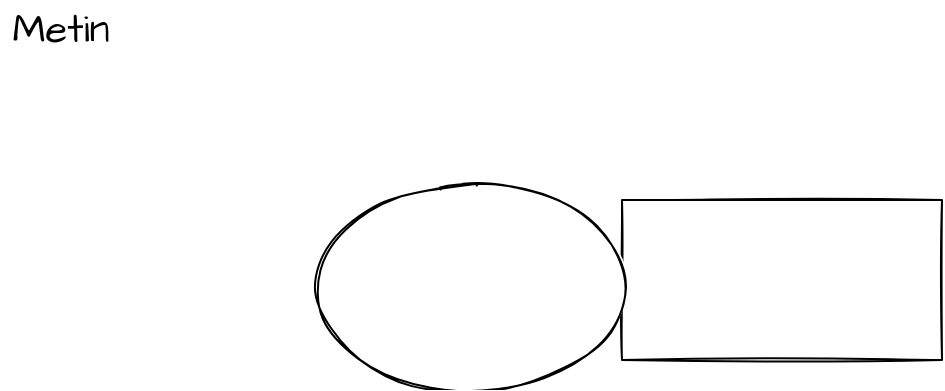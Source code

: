 <mxfile version="14.6.1" type="github">
  <diagram id="f7hOqvZF4NIfLtzNBI6p" name="Page-1">
    <mxGraphModel dx="1888" dy="672" grid="0" gridSize="10" guides="1" tooltips="1" connect="1" arrows="1" fold="1" page="0" pageScale="1" pageWidth="827" pageHeight="1169" math="0" shadow="0">
      <root>
        <mxCell id="0" />
        <mxCell id="1" parent="0" />
        <mxCell id="0XYwa2ph6bZ4j-rIcJb--5" value="" style="rounded=0;whiteSpace=wrap;html=1;sketch=1;hachureGap=4;pointerEvents=0;fontFamily=Architects Daughter;fontSource=https%3A%2F%2Ffonts.googleapis.com%2Fcss%3Ffamily%3DArchitects%2BDaughter;fontSize=20;" vertex="1" parent="1">
          <mxGeometry x="90" y="244" width="160" height="80" as="geometry" />
        </mxCell>
        <mxCell id="0XYwa2ph6bZ4j-rIcJb--6" value="" style="ellipse;whiteSpace=wrap;html=1;sketch=1;hachureGap=4;pointerEvents=0;fontFamily=Architects Daughter;fontSource=https%3A%2F%2Ffonts.googleapis.com%2Fcss%3Ffamily%3DArchitects%2BDaughter;fontSize=20;" vertex="1" parent="1">
          <mxGeometry x="-65" y="238" width="160" height="100" as="geometry" />
        </mxCell>
        <mxCell id="0XYwa2ph6bZ4j-rIcJb--7" value="&lt;font style=&quot;vertical-align: inherit&quot;&gt;&lt;font style=&quot;vertical-align: inherit&quot;&gt;Metin&lt;/font&gt;&lt;/font&gt;" style="text;html=1;align=center;verticalAlign=middle;resizable=0;points=[];autosize=1;strokeColor=none;sketch=1;hachureGap=4;pointerEvents=0;fontFamily=Architects Daughter;fontSource=https%3A%2F%2Ffonts.googleapis.com%2Fcss%3Ffamily%3DArchitects%2BDaughter;fontSize=20;" vertex="1" parent="1">
          <mxGeometry x="-221" y="144" width="59" height="28" as="geometry" />
        </mxCell>
      </root>
    </mxGraphModel>
  </diagram>
</mxfile>
